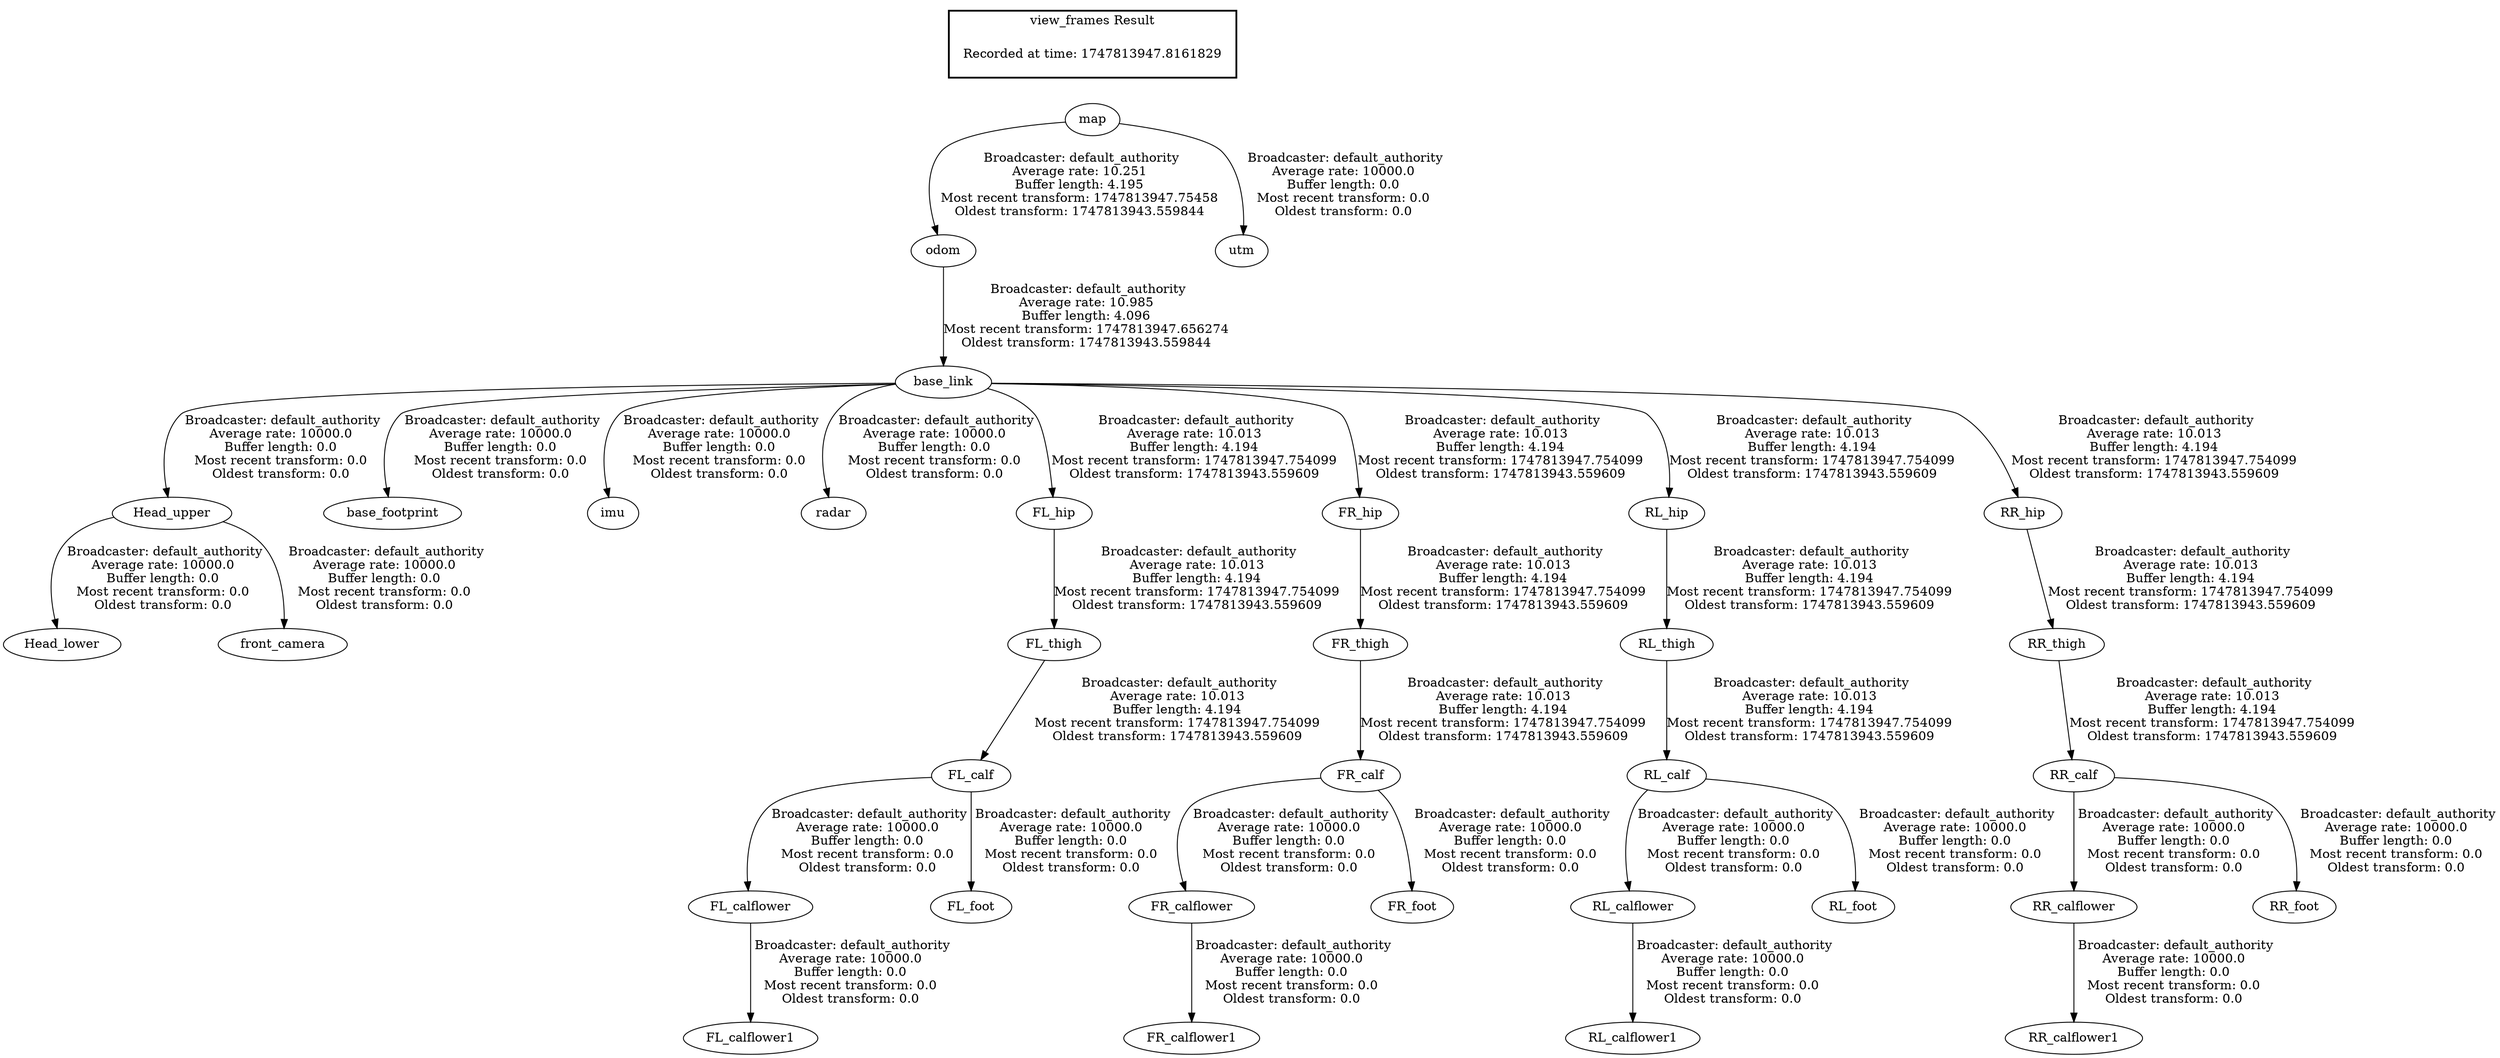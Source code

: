 digraph G {
"FL_calflower" -> "FL_calflower1"[label=" Broadcaster: default_authority\nAverage rate: 10000.0\nBuffer length: 0.0\nMost recent transform: 0.0\nOldest transform: 0.0\n"];
"FL_calf" -> "FL_calflower"[label=" Broadcaster: default_authority\nAverage rate: 10000.0\nBuffer length: 0.0\nMost recent transform: 0.0\nOldest transform: 0.0\n"];
"FL_thigh" -> "FL_calf"[label=" Broadcaster: default_authority\nAverage rate: 10.013\nBuffer length: 4.194\nMost recent transform: 1747813947.754099\nOldest transform: 1747813943.559609\n"];
"FL_calf" -> "FL_foot"[label=" Broadcaster: default_authority\nAverage rate: 10000.0\nBuffer length: 0.0\nMost recent transform: 0.0\nOldest transform: 0.0\n"];
"FR_calflower" -> "FR_calflower1"[label=" Broadcaster: default_authority\nAverage rate: 10000.0\nBuffer length: 0.0\nMost recent transform: 0.0\nOldest transform: 0.0\n"];
"FR_calf" -> "FR_calflower"[label=" Broadcaster: default_authority\nAverage rate: 10000.0\nBuffer length: 0.0\nMost recent transform: 0.0\nOldest transform: 0.0\n"];
"FR_thigh" -> "FR_calf"[label=" Broadcaster: default_authority\nAverage rate: 10.013\nBuffer length: 4.194\nMost recent transform: 1747813947.754099\nOldest transform: 1747813943.559609\n"];
"FR_calf" -> "FR_foot"[label=" Broadcaster: default_authority\nAverage rate: 10000.0\nBuffer length: 0.0\nMost recent transform: 0.0\nOldest transform: 0.0\n"];
"Head_upper" -> "Head_lower"[label=" Broadcaster: default_authority\nAverage rate: 10000.0\nBuffer length: 0.0\nMost recent transform: 0.0\nOldest transform: 0.0\n"];
"base_link" -> "Head_upper"[label=" Broadcaster: default_authority\nAverage rate: 10000.0\nBuffer length: 0.0\nMost recent transform: 0.0\nOldest transform: 0.0\n"];
"odom" -> "base_link"[label=" Broadcaster: default_authority\nAverage rate: 10.985\nBuffer length: 4.096\nMost recent transform: 1747813947.656274\nOldest transform: 1747813943.559844\n"];
"RL_calflower" -> "RL_calflower1"[label=" Broadcaster: default_authority\nAverage rate: 10000.0\nBuffer length: 0.0\nMost recent transform: 0.0\nOldest transform: 0.0\n"];
"RL_calf" -> "RL_calflower"[label=" Broadcaster: default_authority\nAverage rate: 10000.0\nBuffer length: 0.0\nMost recent transform: 0.0\nOldest transform: 0.0\n"];
"RL_thigh" -> "RL_calf"[label=" Broadcaster: default_authority\nAverage rate: 10.013\nBuffer length: 4.194\nMost recent transform: 1747813947.754099\nOldest transform: 1747813943.559609\n"];
"RL_calf" -> "RL_foot"[label=" Broadcaster: default_authority\nAverage rate: 10000.0\nBuffer length: 0.0\nMost recent transform: 0.0\nOldest transform: 0.0\n"];
"RR_calflower" -> "RR_calflower1"[label=" Broadcaster: default_authority\nAverage rate: 10000.0\nBuffer length: 0.0\nMost recent transform: 0.0\nOldest transform: 0.0\n"];
"RR_calf" -> "RR_calflower"[label=" Broadcaster: default_authority\nAverage rate: 10000.0\nBuffer length: 0.0\nMost recent transform: 0.0\nOldest transform: 0.0\n"];
"RR_thigh" -> "RR_calf"[label=" Broadcaster: default_authority\nAverage rate: 10.013\nBuffer length: 4.194\nMost recent transform: 1747813947.754099\nOldest transform: 1747813943.559609\n"];
"RR_calf" -> "RR_foot"[label=" Broadcaster: default_authority\nAverage rate: 10000.0\nBuffer length: 0.0\nMost recent transform: 0.0\nOldest transform: 0.0\n"];
"base_link" -> "base_footprint"[label=" Broadcaster: default_authority\nAverage rate: 10000.0\nBuffer length: 0.0\nMost recent transform: 0.0\nOldest transform: 0.0\n"];
"Head_upper" -> "front_camera"[label=" Broadcaster: default_authority\nAverage rate: 10000.0\nBuffer length: 0.0\nMost recent transform: 0.0\nOldest transform: 0.0\n"];
"base_link" -> "imu"[label=" Broadcaster: default_authority\nAverage rate: 10000.0\nBuffer length: 0.0\nMost recent transform: 0.0\nOldest transform: 0.0\n"];
"base_link" -> "radar"[label=" Broadcaster: default_authority\nAverage rate: 10000.0\nBuffer length: 0.0\nMost recent transform: 0.0\nOldest transform: 0.0\n"];
"map" -> "utm"[label=" Broadcaster: default_authority\nAverage rate: 10000.0\nBuffer length: 0.0\nMost recent transform: 0.0\nOldest transform: 0.0\n"];
"FL_hip" -> "FL_thigh"[label=" Broadcaster: default_authority\nAverage rate: 10.013\nBuffer length: 4.194\nMost recent transform: 1747813947.754099\nOldest transform: 1747813943.559609\n"];
"base_link" -> "FL_hip"[label=" Broadcaster: default_authority\nAverage rate: 10.013\nBuffer length: 4.194\nMost recent transform: 1747813947.754099\nOldest transform: 1747813943.559609\n"];
"FR_hip" -> "FR_thigh"[label=" Broadcaster: default_authority\nAverage rate: 10.013\nBuffer length: 4.194\nMost recent transform: 1747813947.754099\nOldest transform: 1747813943.559609\n"];
"base_link" -> "FR_hip"[label=" Broadcaster: default_authority\nAverage rate: 10.013\nBuffer length: 4.194\nMost recent transform: 1747813947.754099\nOldest transform: 1747813943.559609\n"];
"RL_hip" -> "RL_thigh"[label=" Broadcaster: default_authority\nAverage rate: 10.013\nBuffer length: 4.194\nMost recent transform: 1747813947.754099\nOldest transform: 1747813943.559609\n"];
"base_link" -> "RL_hip"[label=" Broadcaster: default_authority\nAverage rate: 10.013\nBuffer length: 4.194\nMost recent transform: 1747813947.754099\nOldest transform: 1747813943.559609\n"];
"RR_hip" -> "RR_thigh"[label=" Broadcaster: default_authority\nAverage rate: 10.013\nBuffer length: 4.194\nMost recent transform: 1747813947.754099\nOldest transform: 1747813943.559609\n"];
"base_link" -> "RR_hip"[label=" Broadcaster: default_authority\nAverage rate: 10.013\nBuffer length: 4.194\nMost recent transform: 1747813947.754099\nOldest transform: 1747813943.559609\n"];
"map" -> "odom"[label=" Broadcaster: default_authority\nAverage rate: 10.251\nBuffer length: 4.195\nMost recent transform: 1747813947.75458\nOldest transform: 1747813943.559844\n"];
edge [style=invis];
 subgraph cluster_legend { style=bold; color=black; label ="view_frames Result";
"Recorded at time: 1747813947.8161829"[ shape=plaintext ] ;
}->"map";
}